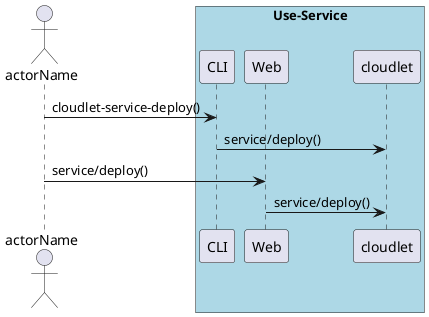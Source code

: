 @startuml
Actor "actorName" as A

box "Use-Service" #lightblue
participant CLI as CLI
participant Web as Web
participant "cloudlet" as S
A -> CLI : cloudlet-service-deploy()
CLI -> S : service/deploy()
A -> Web : service/deploy()
Web -> S : service/deploy()
end box

@enduml
